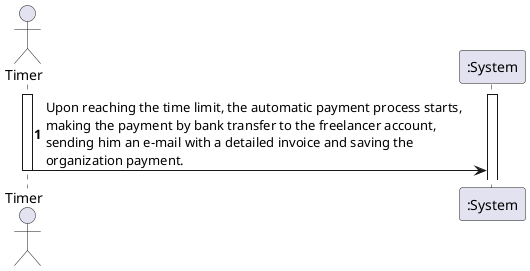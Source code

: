 @startuml
autonumber
actor "Timer" as TM

activate TM
activate ":System"
TM -> ":System" : Upon reaching the time limit, the automatic payment process starts, \nmaking the payment by bank transfer to the freelancer account,\nsending him an e-mail with a detailed invoice and saving the \norganization payment.
deactivate TM
@enduml
